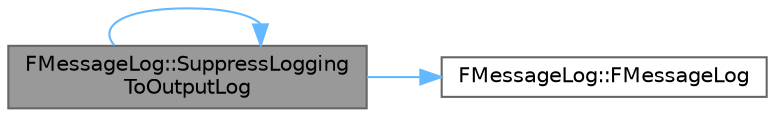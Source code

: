 digraph "FMessageLog::SuppressLoggingToOutputLog"
{
 // INTERACTIVE_SVG=YES
 // LATEX_PDF_SIZE
  bgcolor="transparent";
  edge [fontname=Helvetica,fontsize=10,labelfontname=Helvetica,labelfontsize=10];
  node [fontname=Helvetica,fontsize=10,shape=box,height=0.2,width=0.4];
  rankdir="LR";
  Node1 [id="Node000001",label="FMessageLog::SuppressLogging\lToOutputLog",height=0.2,width=0.4,color="gray40", fillcolor="grey60", style="filled", fontcolor="black",tooltip="Should we mirror message log messages from this instance to the output log during flush?"];
  Node1 -> Node2 [id="edge1_Node000001_Node000002",color="steelblue1",style="solid",tooltip=" "];
  Node2 [id="Node000002",label="FMessageLog::FMessageLog",height=0.2,width=0.4,color="grey40", fillcolor="white", style="filled",URL="$d9/d84/classFMessageLog.html#a7adec023df4cd0318e7d8abf4b1f3463",tooltip="Constructor."];
  Node1 -> Node1 [id="edge2_Node000001_Node000001",color="steelblue1",style="solid",tooltip=" "];
}

